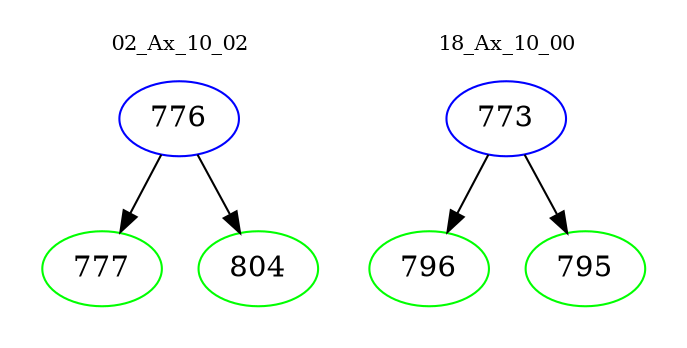 digraph{
subgraph cluster_0 {
color = white
label = "02_Ax_10_02";
fontsize=10;
T0_776 [label="776", color="blue"]
T0_776 -> T0_777 [color="black"]
T0_777 [label="777", color="green"]
T0_776 -> T0_804 [color="black"]
T0_804 [label="804", color="green"]
}
subgraph cluster_1 {
color = white
label = "18_Ax_10_00";
fontsize=10;
T1_773 [label="773", color="blue"]
T1_773 -> T1_796 [color="black"]
T1_796 [label="796", color="green"]
T1_773 -> T1_795 [color="black"]
T1_795 [label="795", color="green"]
}
}
